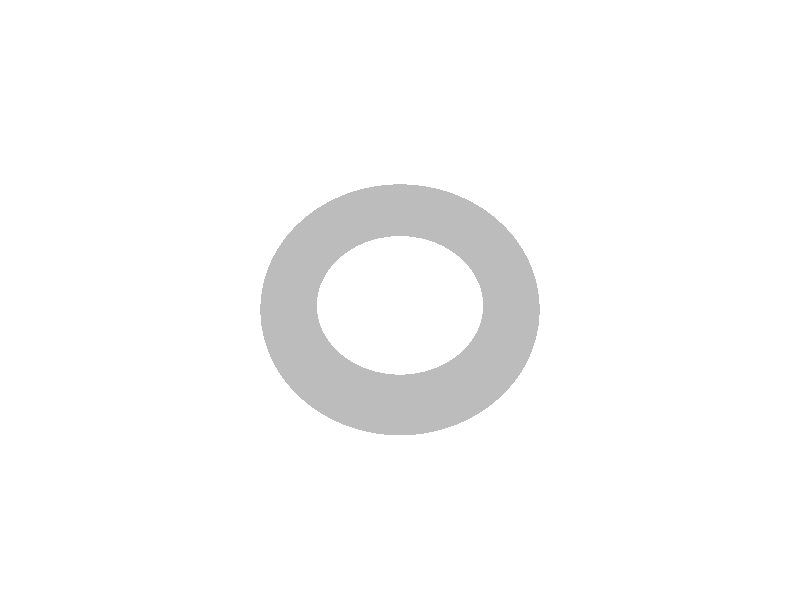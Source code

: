 
#include "colors.inc"

camera {
    location <0, .4, -25>
    look_at 0
    angle 60
}

background { colour rgb <56.0, 56.0,56.0> } // to make the torus easy to see
light_source { <300, 300, -1000> White }

torus {
    4, 1              // major and minor radius
    rotate -60*x      // so we can see it from the top
    pigment { Gray50 }
}